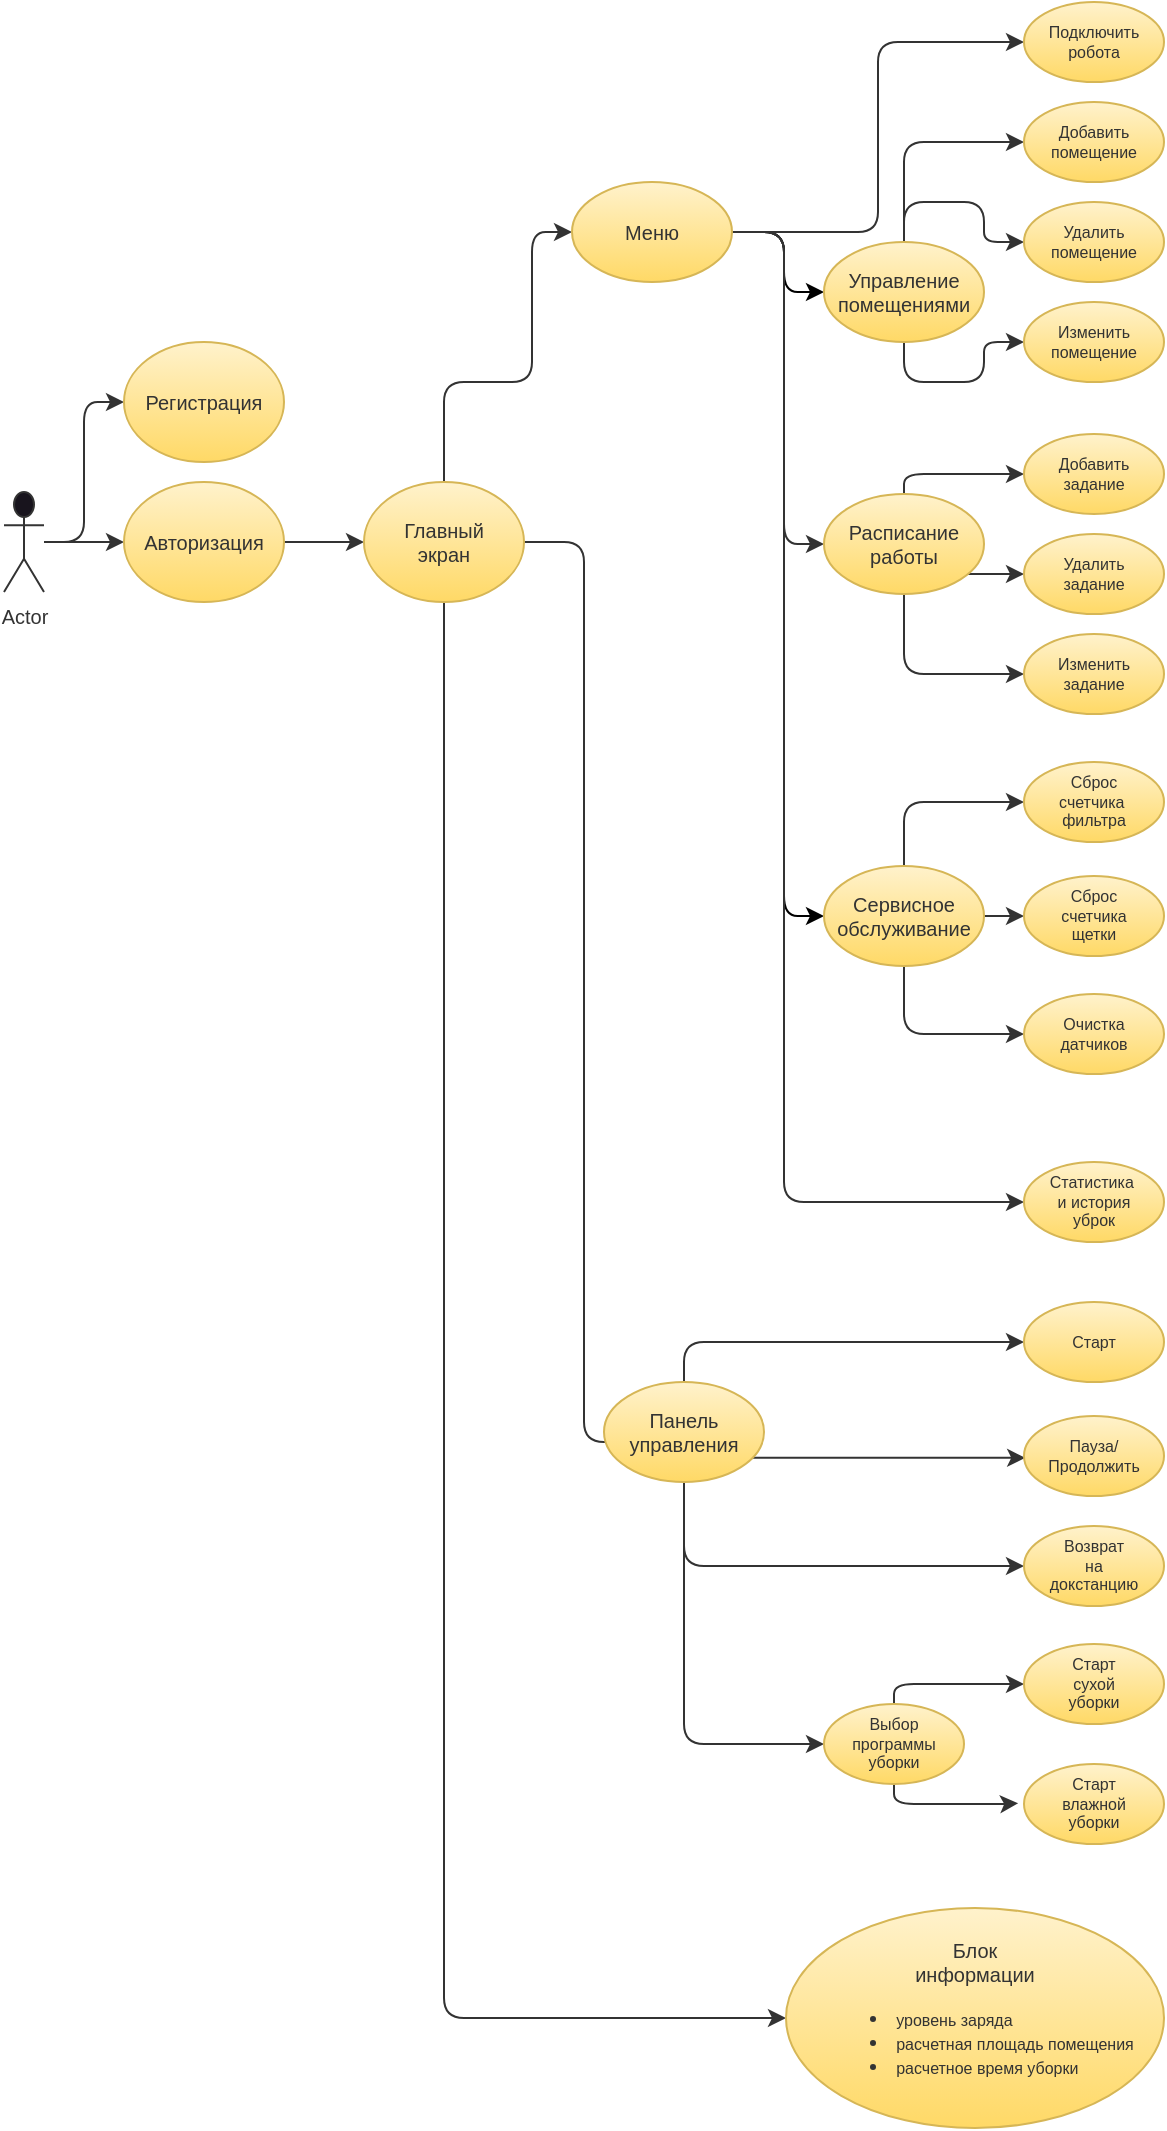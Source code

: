 <mxfile scale="1" border="20">
    <diagram name="Страница — 1" id="GUEQATf3JZx84QbGBJQa">
        <mxGraphModel dx="558" dy="286" grid="0" gridSize="10" guides="1" tooltips="1" connect="1" arrows="1" fold="1" page="1" pageScale="1" pageWidth="827" pageHeight="1169" background="#ffffff" math="0" shadow="0">
            <root>
                <mxCell id="0"/>
                <mxCell id="1" parent="0"/>
                <mxCell id="C7jIR9H7Y7aet1fzJ8FQ-27" style="edgeStyle=orthogonalEdgeStyle;rounded=1;orthogonalLoop=1;jettySize=auto;html=1;entryX=0;entryY=0.5;entryDx=0;entryDy=0;fontColor=#333333;strokeColor=#333333;" parent="1" source="C7jIR9H7Y7aet1fzJ8FQ-1" target="C7jIR9H7Y7aet1fzJ8FQ-68" edge="1">
                    <mxGeometry relative="1" as="geometry">
                        <mxPoint x="110.0" y="310" as="targetPoint"/>
                    </mxGeometry>
                </mxCell>
                <mxCell id="C7jIR9H7Y7aet1fzJ8FQ-69" style="edgeStyle=orthogonalEdgeStyle;rounded=1;orthogonalLoop=1;jettySize=auto;html=1;entryX=0;entryY=0.5;entryDx=0;entryDy=0;fontColor=#333333;strokeColor=#333333;" parent="1" source="C7jIR9H7Y7aet1fzJ8FQ-1" target="C7jIR9H7Y7aet1fzJ8FQ-67" edge="1">
                    <mxGeometry relative="1" as="geometry"/>
                </mxCell>
                <mxCell id="C7jIR9H7Y7aet1fzJ8FQ-1" value="Actor" style="shape=umlActor;verticalLabelPosition=bottom;verticalAlign=top;html=1;outlineConnect=0;fontSize=10;fontColor=#333333;fillColor=#18141D;strokeColor=#333333;" parent="1" vertex="1">
                    <mxGeometry x="50" y="285" width="20" height="50" as="geometry"/>
                </mxCell>
                <mxCell id="C7jIR9H7Y7aet1fzJ8FQ-22" style="edgeStyle=orthogonalEdgeStyle;rounded=1;orthogonalLoop=1;jettySize=auto;html=1;fillColor=#fff2cc;strokeColor=#333333;gradientColor=#ffd966;exitX=1;exitY=0.5;exitDx=0;exitDy=0;fontColor=#333333;" parent="1" source="C7jIR9H7Y7aet1fzJ8FQ-68" target="C7jIR9H7Y7aet1fzJ8FQ-3" edge="1">
                    <mxGeometry relative="1" as="geometry">
                        <mxPoint x="200" y="310" as="sourcePoint"/>
                    </mxGeometry>
                </mxCell>
                <mxCell id="C7jIR9H7Y7aet1fzJ8FQ-19" style="edgeStyle=orthogonalEdgeStyle;rounded=1;orthogonalLoop=1;jettySize=auto;html=1;entryX=0;entryY=0.5;entryDx=0;entryDy=0;fillColor=#fff2cc;strokeColor=#333333;gradientColor=#ffd966;fontColor=#333333;" parent="1" source="C7jIR9H7Y7aet1fzJ8FQ-3" target="C7jIR9H7Y7aet1fzJ8FQ-4" edge="1">
                    <mxGeometry relative="1" as="geometry">
                        <Array as="points">
                            <mxPoint x="270" y="230"/>
                            <mxPoint x="314" y="230"/>
                            <mxPoint x="314" y="155"/>
                        </Array>
                    </mxGeometry>
                </mxCell>
                <mxCell id="C7jIR9H7Y7aet1fzJ8FQ-20" style="edgeStyle=orthogonalEdgeStyle;rounded=1;orthogonalLoop=1;jettySize=auto;html=1;entryX=0;entryY=0.5;entryDx=0;entryDy=0;fillColor=#fff2cc;strokeColor=#333333;gradientColor=#ffd966;fontColor=#333333;" parent="1" source="C7jIR9H7Y7aet1fzJ8FQ-3" target="C7jIR9H7Y7aet1fzJ8FQ-6" edge="1">
                    <mxGeometry relative="1" as="geometry">
                        <Array as="points">
                            <mxPoint x="270" y="1048"/>
                        </Array>
                    </mxGeometry>
                </mxCell>
                <mxCell id="C7jIR9H7Y7aet1fzJ8FQ-26" style="edgeStyle=orthogonalEdgeStyle;rounded=1;orthogonalLoop=1;jettySize=auto;html=1;entryX=0;entryY=0.5;entryDx=0;entryDy=0;fillColor=#fff2cc;strokeColor=#333333;gradientColor=#ffd966;fontColor=#333333;" parent="1" source="C7jIR9H7Y7aet1fzJ8FQ-3" target="C7jIR9H7Y7aet1fzJ8FQ-7" edge="1">
                    <mxGeometry relative="1" as="geometry">
                        <Array as="points">
                            <mxPoint x="340" y="310"/>
                            <mxPoint x="340" y="760"/>
                            <mxPoint x="414" y="760"/>
                        </Array>
                    </mxGeometry>
                </mxCell>
                <mxCell id="C7jIR9H7Y7aet1fzJ8FQ-3" value="Главный&lt;br style=&quot;font-size: 10px;&quot;&gt;экран" style="ellipse;whiteSpace=wrap;html=1;fontSize=10;fillColor=#fff2cc;strokeColor=#d6b656;gradientColor=#ffd966;fontColor=#333333;" parent="1" vertex="1">
                    <mxGeometry x="230" y="280" width="80" height="60" as="geometry"/>
                </mxCell>
                <mxCell id="C7jIR9H7Y7aet1fzJ8FQ-14" style="edgeStyle=orthogonalEdgeStyle;rounded=1;orthogonalLoop=1;jettySize=auto;html=1;entryX=0;entryY=0.5;entryDx=0;entryDy=0;fillColor=#fff2cc;strokeColor=#000000;gradientColor=#ffd966;fontColor=#333333;" parent="1" source="C7jIR9H7Y7aet1fzJ8FQ-4" target="C7jIR9H7Y7aet1fzJ8FQ-9" edge="1">
                    <mxGeometry relative="1" as="geometry">
                        <Array as="points">
                            <mxPoint x="440" y="155"/>
                            <mxPoint x="440" y="185"/>
                        </Array>
                    </mxGeometry>
                </mxCell>
                <mxCell id="C7jIR9H7Y7aet1fzJ8FQ-16" style="edgeStyle=orthogonalEdgeStyle;rounded=1;orthogonalLoop=1;jettySize=auto;html=1;entryX=0;entryY=0.5;entryDx=0;entryDy=0;fillColor=#fff2cc;strokeColor=#000000;gradientColor=#ffd966;fontColor=#333333;" parent="1" source="C7jIR9H7Y7aet1fzJ8FQ-4" target="C7jIR9H7Y7aet1fzJ8FQ-11" edge="1">
                    <mxGeometry relative="1" as="geometry">
                        <Array as="points">
                            <mxPoint x="440" y="155"/>
                            <mxPoint x="440" y="497"/>
                        </Array>
                    </mxGeometry>
                </mxCell>
                <mxCell id="C7jIR9H7Y7aet1fzJ8FQ-18" style="edgeStyle=orthogonalEdgeStyle;rounded=1;orthogonalLoop=1;jettySize=auto;html=1;entryX=0;entryY=0.5;entryDx=0;entryDy=0;fillColor=#fff2cc;strokeColor=#333333;gradientColor=#ffd966;fontColor=#333333;" parent="1" source="C7jIR9H7Y7aet1fzJ8FQ-4" target="C7jIR9H7Y7aet1fzJ8FQ-48" edge="1">
                    <mxGeometry relative="1" as="geometry">
                        <Array as="points">
                            <mxPoint x="440" y="155"/>
                            <mxPoint x="440" y="640"/>
                        </Array>
                    </mxGeometry>
                </mxCell>
                <mxCell id="C7jIR9H7Y7aet1fzJ8FQ-25" style="edgeStyle=orthogonalEdgeStyle;rounded=1;orthogonalLoop=1;jettySize=auto;html=1;entryX=0;entryY=0.5;entryDx=0;entryDy=0;fillColor=#fff2cc;strokeColor=#333333;gradientColor=#ffd966;fontColor=#333333;" parent="1" source="C7jIR9H7Y7aet1fzJ8FQ-4" target="C7jIR9H7Y7aet1fzJ8FQ-10" edge="1">
                    <mxGeometry relative="1" as="geometry">
                        <Array as="points">
                            <mxPoint x="440" y="155"/>
                            <mxPoint x="440" y="311"/>
                        </Array>
                    </mxGeometry>
                </mxCell>
                <mxCell id="C7jIR9H7Y7aet1fzJ8FQ-34" style="edgeStyle=orthogonalEdgeStyle;rounded=1;orthogonalLoop=1;jettySize=auto;html=1;entryX=0;entryY=0.5;entryDx=0;entryDy=0;fontColor=#333333;strokeColor=#333333;" parent="1" source="C7jIR9H7Y7aet1fzJ8FQ-4" target="C7jIR9H7Y7aet1fzJ8FQ-33" edge="1">
                    <mxGeometry relative="1" as="geometry"/>
                </mxCell>
                <mxCell id="C7jIR9H7Y7aet1fzJ8FQ-4" value="Меню" style="ellipse;whiteSpace=wrap;html=1;fontSize=10;fillColor=#fff2cc;strokeColor=#d6b656;gradientColor=#ffd966;fontColor=#333333;" parent="1" vertex="1">
                    <mxGeometry x="334" y="130" width="80" height="50" as="geometry"/>
                </mxCell>
                <mxCell id="C7jIR9H7Y7aet1fzJ8FQ-6" value="Блок&lt;br style=&quot;font-size: 10px;&quot;&gt;информации&lt;br&gt;&lt;ul&gt;&lt;li style=&quot;text-align: left;&quot;&gt;&lt;span style=&quot;font-size: 8px; background-color: initial;&quot;&gt;уровень заряда&lt;/span&gt;&lt;/li&gt;&lt;li style=&quot;text-align: left;&quot;&gt;&lt;span style=&quot;font-size: 8px; background-color: initial;&quot;&gt;расчетная площадь помещения&lt;/span&gt;&lt;/li&gt;&lt;li style=&quot;text-align: left;&quot;&gt;&lt;span style=&quot;font-size: 8px; background-color: initial;&quot;&gt;расчетное время уборки&lt;/span&gt;&lt;/li&gt;&lt;/ul&gt;" style="ellipse;whiteSpace=wrap;html=1;fontSize=10;fillColor=#fff2cc;strokeColor=#d6b656;gradientColor=#ffd966;fontColor=#333333;" parent="1" vertex="1">
                    <mxGeometry x="441" y="993" width="189" height="110" as="geometry"/>
                </mxCell>
                <mxCell id="C7jIR9H7Y7aet1fzJ8FQ-59" style="edgeStyle=orthogonalEdgeStyle;rounded=1;orthogonalLoop=1;jettySize=auto;html=1;entryX=0;entryY=0.5;entryDx=0;entryDy=0;exitX=0.5;exitY=0;exitDx=0;exitDy=0;fontColor=#333333;strokeColor=#333333;" parent="1" source="C7jIR9H7Y7aet1fzJ8FQ-7" target="C7jIR9H7Y7aet1fzJ8FQ-56" edge="1">
                    <mxGeometry relative="1" as="geometry"/>
                </mxCell>
                <mxCell id="C7jIR9H7Y7aet1fzJ8FQ-61" style="edgeStyle=orthogonalEdgeStyle;rounded=1;orthogonalLoop=1;jettySize=auto;html=1;entryX=0.009;entryY=0.523;entryDx=0;entryDy=0;entryPerimeter=0;fontColor=#333333;strokeColor=#333333;" parent="1" source="C7jIR9H7Y7aet1fzJ8FQ-7" target="C7jIR9H7Y7aet1fzJ8FQ-57" edge="1">
                    <mxGeometry relative="1" as="geometry">
                        <Array as="points">
                            <mxPoint x="560" y="768"/>
                        </Array>
                    </mxGeometry>
                </mxCell>
                <mxCell id="C7jIR9H7Y7aet1fzJ8FQ-62" style="edgeStyle=orthogonalEdgeStyle;rounded=1;orthogonalLoop=1;jettySize=auto;html=1;entryX=0;entryY=0.5;entryDx=0;entryDy=0;exitX=0.5;exitY=1;exitDx=0;exitDy=0;fontColor=#333333;strokeColor=#333333;" parent="1" source="C7jIR9H7Y7aet1fzJ8FQ-7" target="C7jIR9H7Y7aet1fzJ8FQ-58" edge="1">
                    <mxGeometry relative="1" as="geometry"/>
                </mxCell>
                <mxCell id="5" style="edgeStyle=none;html=1;entryX=0;entryY=0.5;entryDx=0;entryDy=0;strokeColor=#333333;fontColor=#333333;" edge="1" parent="1" source="C7jIR9H7Y7aet1fzJ8FQ-7" target="4">
                    <mxGeometry relative="1" as="geometry">
                        <Array as="points">
                            <mxPoint x="390" y="822"/>
                        </Array>
                    </mxGeometry>
                </mxCell>
                <mxCell id="C7jIR9H7Y7aet1fzJ8FQ-7" value="Панель&lt;br&gt;управления" style="ellipse;whiteSpace=wrap;html=1;fontSize=10;fillColor=#fff2cc;strokeColor=#d6b656;gradientColor=#ffd966;fontColor=#333333;" parent="1" vertex="1">
                    <mxGeometry x="350" y="730" width="80" height="50" as="geometry"/>
                </mxCell>
                <mxCell id="C7jIR9H7Y7aet1fzJ8FQ-36" style="edgeStyle=orthogonalEdgeStyle;rounded=1;orthogonalLoop=1;jettySize=auto;html=1;entryX=0;entryY=0.5;entryDx=0;entryDy=0;exitX=0.5;exitY=0;exitDx=0;exitDy=0;fontColor=#333333;strokeColor=#333333;" parent="1" source="C7jIR9H7Y7aet1fzJ8FQ-9" target="C7jIR9H7Y7aet1fzJ8FQ-28" edge="1">
                    <mxGeometry relative="1" as="geometry"/>
                </mxCell>
                <mxCell id="C7jIR9H7Y7aet1fzJ8FQ-37" style="edgeStyle=orthogonalEdgeStyle;rounded=1;orthogonalLoop=1;jettySize=auto;html=1;entryX=0;entryY=0.5;entryDx=0;entryDy=0;exitX=0.5;exitY=0;exitDx=0;exitDy=0;fontColor=#333333;strokeColor=#333333;" parent="1" source="C7jIR9H7Y7aet1fzJ8FQ-9" target="C7jIR9H7Y7aet1fzJ8FQ-31" edge="1">
                    <mxGeometry relative="1" as="geometry">
                        <Array as="points">
                            <mxPoint x="500" y="140"/>
                            <mxPoint x="540" y="140"/>
                            <mxPoint x="540" y="160"/>
                        </Array>
                    </mxGeometry>
                </mxCell>
                <mxCell id="C7jIR9H7Y7aet1fzJ8FQ-38" style="edgeStyle=orthogonalEdgeStyle;orthogonalLoop=1;jettySize=auto;html=1;entryX=0;entryY=0.5;entryDx=0;entryDy=0;exitX=0.5;exitY=1;exitDx=0;exitDy=0;rounded=1;fontColor=#333333;strokeColor=#333333;" parent="1" source="C7jIR9H7Y7aet1fzJ8FQ-9" target="C7jIR9H7Y7aet1fzJ8FQ-32" edge="1">
                    <mxGeometry relative="1" as="geometry">
                        <Array as="points">
                            <mxPoint x="500" y="230"/>
                            <mxPoint x="540" y="230"/>
                            <mxPoint x="540" y="210"/>
                        </Array>
                    </mxGeometry>
                </mxCell>
                <mxCell id="C7jIR9H7Y7aet1fzJ8FQ-9" value="Управление&lt;br&gt;помещениями" style="ellipse;whiteSpace=wrap;html=1;fontSize=10;fillColor=#fff2cc;strokeColor=#d6b656;gradientColor=#ffd966;fontColor=#333333;" parent="1" vertex="1">
                    <mxGeometry x="460" y="160" width="80" height="50" as="geometry"/>
                </mxCell>
                <mxCell id="C7jIR9H7Y7aet1fzJ8FQ-43" style="edgeStyle=orthogonalEdgeStyle;rounded=1;orthogonalLoop=1;jettySize=auto;html=1;entryX=0;entryY=0.5;entryDx=0;entryDy=0;exitX=0.5;exitY=0;exitDx=0;exitDy=0;fontColor=#333333;strokeColor=#333333;" parent="1" source="C7jIR9H7Y7aet1fzJ8FQ-10" target="C7jIR9H7Y7aet1fzJ8FQ-39" edge="1">
                    <mxGeometry relative="1" as="geometry">
                        <Array as="points">
                            <mxPoint x="500" y="276"/>
                        </Array>
                    </mxGeometry>
                </mxCell>
                <mxCell id="C7jIR9H7Y7aet1fzJ8FQ-44" style="edgeStyle=orthogonalEdgeStyle;rounded=1;orthogonalLoop=1;jettySize=auto;html=1;entryX=0;entryY=0.5;entryDx=0;entryDy=0;fontColor=#333333;strokeColor=#333333;" parent="1" source="C7jIR9H7Y7aet1fzJ8FQ-10" target="C7jIR9H7Y7aet1fzJ8FQ-40" edge="1">
                    <mxGeometry relative="1" as="geometry">
                        <Array as="points">
                            <mxPoint x="550" y="326"/>
                            <mxPoint x="550" y="326"/>
                        </Array>
                    </mxGeometry>
                </mxCell>
                <mxCell id="C7jIR9H7Y7aet1fzJ8FQ-45" style="edgeStyle=orthogonalEdgeStyle;rounded=1;orthogonalLoop=1;jettySize=auto;html=1;entryX=0;entryY=0.5;entryDx=0;entryDy=0;exitX=0.5;exitY=1;exitDx=0;exitDy=0;fontColor=#333333;strokeColor=#333333;" parent="1" source="C7jIR9H7Y7aet1fzJ8FQ-10" target="C7jIR9H7Y7aet1fzJ8FQ-41" edge="1">
                    <mxGeometry relative="1" as="geometry">
                        <mxPoint x="480" y="321" as="sourcePoint"/>
                        <mxPoint x="500.0" y="386" as="targetPoint"/>
                        <Array as="points">
                            <mxPoint x="500" y="376"/>
                        </Array>
                    </mxGeometry>
                </mxCell>
                <mxCell id="C7jIR9H7Y7aet1fzJ8FQ-10" value="Расписание работы" style="ellipse;whiteSpace=wrap;html=1;fontSize=10;fillColor=#fff2cc;strokeColor=#d6b656;gradientColor=#ffd966;fontColor=#333333;" parent="1" vertex="1">
                    <mxGeometry x="460" y="286" width="80" height="50" as="geometry"/>
                </mxCell>
                <mxCell id="C7jIR9H7Y7aet1fzJ8FQ-53" style="edgeStyle=orthogonalEdgeStyle;rounded=1;orthogonalLoop=1;jettySize=auto;html=1;entryX=0;entryY=0.5;entryDx=0;entryDy=0;fontColor=#333333;strokeColor=#333333;" parent="1" source="C7jIR9H7Y7aet1fzJ8FQ-11" target="C7jIR9H7Y7aet1fzJ8FQ-51" edge="1">
                    <mxGeometry relative="1" as="geometry"/>
                </mxCell>
                <mxCell id="C7jIR9H7Y7aet1fzJ8FQ-54" style="edgeStyle=orthogonalEdgeStyle;rounded=1;orthogonalLoop=1;jettySize=auto;html=1;entryX=0;entryY=0.5;entryDx=0;entryDy=0;exitX=0.5;exitY=0;exitDx=0;exitDy=0;fontColor=#333333;strokeColor=#333333;" parent="1" source="C7jIR9H7Y7aet1fzJ8FQ-11" target="C7jIR9H7Y7aet1fzJ8FQ-49" edge="1">
                    <mxGeometry relative="1" as="geometry"/>
                </mxCell>
                <mxCell id="C7jIR9H7Y7aet1fzJ8FQ-55" style="edgeStyle=orthogonalEdgeStyle;rounded=1;orthogonalLoop=1;jettySize=auto;html=1;entryX=0;entryY=0.5;entryDx=0;entryDy=0;exitX=0.5;exitY=1;exitDx=0;exitDy=0;fontColor=#333333;strokeColor=#333333;" parent="1" source="C7jIR9H7Y7aet1fzJ8FQ-11" target="C7jIR9H7Y7aet1fzJ8FQ-52" edge="1">
                    <mxGeometry relative="1" as="geometry">
                        <Array as="points">
                            <mxPoint x="500" y="556"/>
                        </Array>
                    </mxGeometry>
                </mxCell>
                <mxCell id="C7jIR9H7Y7aet1fzJ8FQ-11" value="Сервисное обслуживание" style="ellipse;whiteSpace=wrap;html=1;fontSize=10;fillColor=#fff2cc;strokeColor=#d6b656;gradientColor=#ffd966;fontColor=#333333;" parent="1" vertex="1">
                    <mxGeometry x="460" y="472" width="80" height="50" as="geometry"/>
                </mxCell>
                <mxCell id="C7jIR9H7Y7aet1fzJ8FQ-28" value="Добавить&lt;br style=&quot;font-size: 8px;&quot;&gt;помещение" style="ellipse;whiteSpace=wrap;html=1;fontSize=8;fillColor=#fff2cc;strokeColor=#d6b656;gradientColor=#ffd966;fontColor=#333333;" parent="1" vertex="1">
                    <mxGeometry x="560" y="90" width="70" height="40" as="geometry"/>
                </mxCell>
                <mxCell id="C7jIR9H7Y7aet1fzJ8FQ-31" value="Удалить&lt;br&gt;помещение" style="ellipse;whiteSpace=wrap;html=1;fontSize=8;fillColor=#fff2cc;strokeColor=#d6b656;gradientColor=#ffd966;fontColor=#333333;" parent="1" vertex="1">
                    <mxGeometry x="560" y="140" width="70" height="40" as="geometry"/>
                </mxCell>
                <mxCell id="C7jIR9H7Y7aet1fzJ8FQ-32" value="Изменить&lt;br&gt;помещение" style="ellipse;whiteSpace=wrap;html=1;fontSize=8;fillColor=#fff2cc;strokeColor=#d6b656;gradientColor=#ffd966;fontColor=#333333;" parent="1" vertex="1">
                    <mxGeometry x="560" y="190" width="70" height="40" as="geometry"/>
                </mxCell>
                <mxCell id="C7jIR9H7Y7aet1fzJ8FQ-33" value="Подключить&lt;br&gt;робота" style="ellipse;whiteSpace=wrap;html=1;fontSize=8;fillColor=#fff2cc;strokeColor=#d6b656;gradientColor=#ffd966;fontColor=#333333;" parent="1" vertex="1">
                    <mxGeometry x="560" y="40" width="70" height="40" as="geometry"/>
                </mxCell>
                <mxCell id="C7jIR9H7Y7aet1fzJ8FQ-39" value="Добавить&lt;br style=&quot;font-size: 8px;&quot;&gt;задание" style="ellipse;whiteSpace=wrap;html=1;fontSize=8;fillColor=#fff2cc;strokeColor=#d6b656;gradientColor=#ffd966;fontColor=#333333;" parent="1" vertex="1">
                    <mxGeometry x="560" y="256" width="70" height="40" as="geometry"/>
                </mxCell>
                <mxCell id="C7jIR9H7Y7aet1fzJ8FQ-40" value="Удалить&lt;br&gt;задание" style="ellipse;whiteSpace=wrap;html=1;fontSize=8;fillColor=#fff2cc;strokeColor=#d6b656;gradientColor=#ffd966;fontColor=#333333;" parent="1" vertex="1">
                    <mxGeometry x="560" y="306" width="70" height="40" as="geometry"/>
                </mxCell>
                <mxCell id="C7jIR9H7Y7aet1fzJ8FQ-41" value="Изменить&lt;br&gt;задание" style="ellipse;whiteSpace=wrap;html=1;fontSize=8;fillColor=#fff2cc;strokeColor=#d6b656;gradientColor=#ffd966;fontColor=#333333;" parent="1" vertex="1">
                    <mxGeometry x="560" y="356" width="70" height="40" as="geometry"/>
                </mxCell>
                <mxCell id="C7jIR9H7Y7aet1fzJ8FQ-48" value="Статистика&amp;nbsp;&lt;br&gt;и история&lt;br&gt;уброк" style="ellipse;whiteSpace=wrap;html=1;fontSize=8;fillColor=#fff2cc;strokeColor=#d6b656;gradientColor=#ffd966;fontColor=#333333;" parent="1" vertex="1">
                    <mxGeometry x="560" y="620" width="70" height="40" as="geometry"/>
                </mxCell>
                <mxCell id="C7jIR9H7Y7aet1fzJ8FQ-49" value="Сброс&lt;br&gt;счетчика&amp;nbsp;&lt;br&gt;фильтра" style="ellipse;whiteSpace=wrap;html=1;fontSize=8;fillColor=#fff2cc;strokeColor=#d6b656;gradientColor=#ffd966;fontColor=#333333;" parent="1" vertex="1">
                    <mxGeometry x="560" y="420" width="70" height="40" as="geometry"/>
                </mxCell>
                <mxCell id="C7jIR9H7Y7aet1fzJ8FQ-51" value="Сброс&lt;br&gt;счетчика&lt;br&gt;щетки" style="ellipse;whiteSpace=wrap;html=1;fontSize=8;fillColor=#fff2cc;strokeColor=#d6b656;gradientColor=#ffd966;fontColor=#333333;" parent="1" vertex="1">
                    <mxGeometry x="560" y="477" width="70" height="40" as="geometry"/>
                </mxCell>
                <mxCell id="C7jIR9H7Y7aet1fzJ8FQ-52" value="Очистка&lt;br&gt;датчиков" style="ellipse;whiteSpace=wrap;html=1;fontSize=8;fillColor=#fff2cc;strokeColor=#d6b656;gradientColor=#ffd966;fontColor=#333333;" parent="1" vertex="1">
                    <mxGeometry x="560" y="536" width="70" height="40" as="geometry"/>
                </mxCell>
                <mxCell id="C7jIR9H7Y7aet1fzJ8FQ-56" value="Старт" style="ellipse;whiteSpace=wrap;html=1;fontSize=8;fillColor=#fff2cc;strokeColor=#d6b656;gradientColor=#ffd966;fontColor=#333333;" parent="1" vertex="1">
                    <mxGeometry x="560" y="690" width="70" height="40" as="geometry"/>
                </mxCell>
                <mxCell id="C7jIR9H7Y7aet1fzJ8FQ-57" value="Пауза/Продолжить" style="ellipse;whiteSpace=wrap;html=1;fontSize=8;fillColor=#fff2cc;strokeColor=#d6b656;gradientColor=#ffd966;fontColor=#333333;" parent="1" vertex="1">
                    <mxGeometry x="560" y="747" width="70" height="40" as="geometry"/>
                </mxCell>
                <mxCell id="C7jIR9H7Y7aet1fzJ8FQ-65" style="edgeStyle=orthogonalEdgeStyle;rounded=1;orthogonalLoop=1;jettySize=auto;html=1;entryX=0;entryY=0.5;entryDx=0;entryDy=0;exitX=0.5;exitY=0;exitDx=0;exitDy=0;fontColor=#333333;strokeColor=#333333;" parent="1" source="C7jIR9H7Y7aet1fzJ8FQ-58" target="C7jIR9H7Y7aet1fzJ8FQ-63" edge="1">
                    <mxGeometry relative="1" as="geometry">
                        <Array as="points">
                            <mxPoint x="495" y="881"/>
                        </Array>
                    </mxGeometry>
                </mxCell>
                <mxCell id="C7jIR9H7Y7aet1fzJ8FQ-66" style="edgeStyle=orthogonalEdgeStyle;rounded=1;orthogonalLoop=1;jettySize=auto;html=1;entryX=-0.042;entryY=0.49;entryDx=0;entryDy=0;entryPerimeter=0;exitX=0.5;exitY=1;exitDx=0;exitDy=0;fontColor=#333333;strokeColor=#333333;" parent="1" source="C7jIR9H7Y7aet1fzJ8FQ-58" target="C7jIR9H7Y7aet1fzJ8FQ-64" edge="1">
                    <mxGeometry relative="1" as="geometry">
                        <Array as="points">
                            <mxPoint x="495" y="941"/>
                            <mxPoint x="550" y="941"/>
                        </Array>
                    </mxGeometry>
                </mxCell>
                <mxCell id="C7jIR9H7Y7aet1fzJ8FQ-58" value="Выбор&lt;br&gt;программы&lt;br&gt;уборки" style="ellipse;whiteSpace=wrap;html=1;fontSize=8;fillColor=#fff2cc;strokeColor=#d6b656;gradientColor=#ffd966;fontColor=#333333;" parent="1" vertex="1">
                    <mxGeometry x="460" y="891" width="70" height="40" as="geometry"/>
                </mxCell>
                <mxCell id="C7jIR9H7Y7aet1fzJ8FQ-63" value="Старт&lt;br&gt;сухой&lt;br&gt;уборки" style="ellipse;whiteSpace=wrap;html=1;fontSize=8;fillColor=#fff2cc;strokeColor=#d6b656;gradientColor=#ffd966;fontColor=#333333;" parent="1" vertex="1">
                    <mxGeometry x="560" y="861" width="70" height="40" as="geometry"/>
                </mxCell>
                <mxCell id="C7jIR9H7Y7aet1fzJ8FQ-64" value="Старт&lt;br&gt;влажной&lt;br&gt;уборки" style="ellipse;whiteSpace=wrap;html=1;fontSize=8;fillColor=#fff2cc;strokeColor=#d6b656;gradientColor=#ffd966;fontColor=#333333;" parent="1" vertex="1">
                    <mxGeometry x="560" y="921" width="70" height="40" as="geometry"/>
                </mxCell>
                <mxCell id="C7jIR9H7Y7aet1fzJ8FQ-67" value="Регистрация" style="ellipse;whiteSpace=wrap;html=1;fontSize=10;fillColor=#fff2cc;strokeColor=#d6b656;gradientColor=#ffd966;fontColor=#333333;" parent="1" vertex="1">
                    <mxGeometry x="110" y="210" width="80" height="60" as="geometry"/>
                </mxCell>
                <mxCell id="C7jIR9H7Y7aet1fzJ8FQ-68" value="Авторизация" style="ellipse;whiteSpace=wrap;html=1;fontSize=10;fillColor=#fff2cc;strokeColor=#d6b656;gradientColor=#ffd966;fontColor=#333333;" parent="1" vertex="1">
                    <mxGeometry x="110" y="280" width="80" height="60" as="geometry"/>
                </mxCell>
                <mxCell id="4" value="Возврат&lt;br&gt;на&lt;br&gt;докстанцию" style="ellipse;whiteSpace=wrap;html=1;fontSize=8;fillColor=#fff2cc;strokeColor=#d6b656;gradientColor=#ffd966;fontColor=#333333;" vertex="1" parent="1">
                    <mxGeometry x="560" y="802" width="70" height="40" as="geometry"/>
                </mxCell>
            </root>
        </mxGraphModel>
    </diagram>
</mxfile>